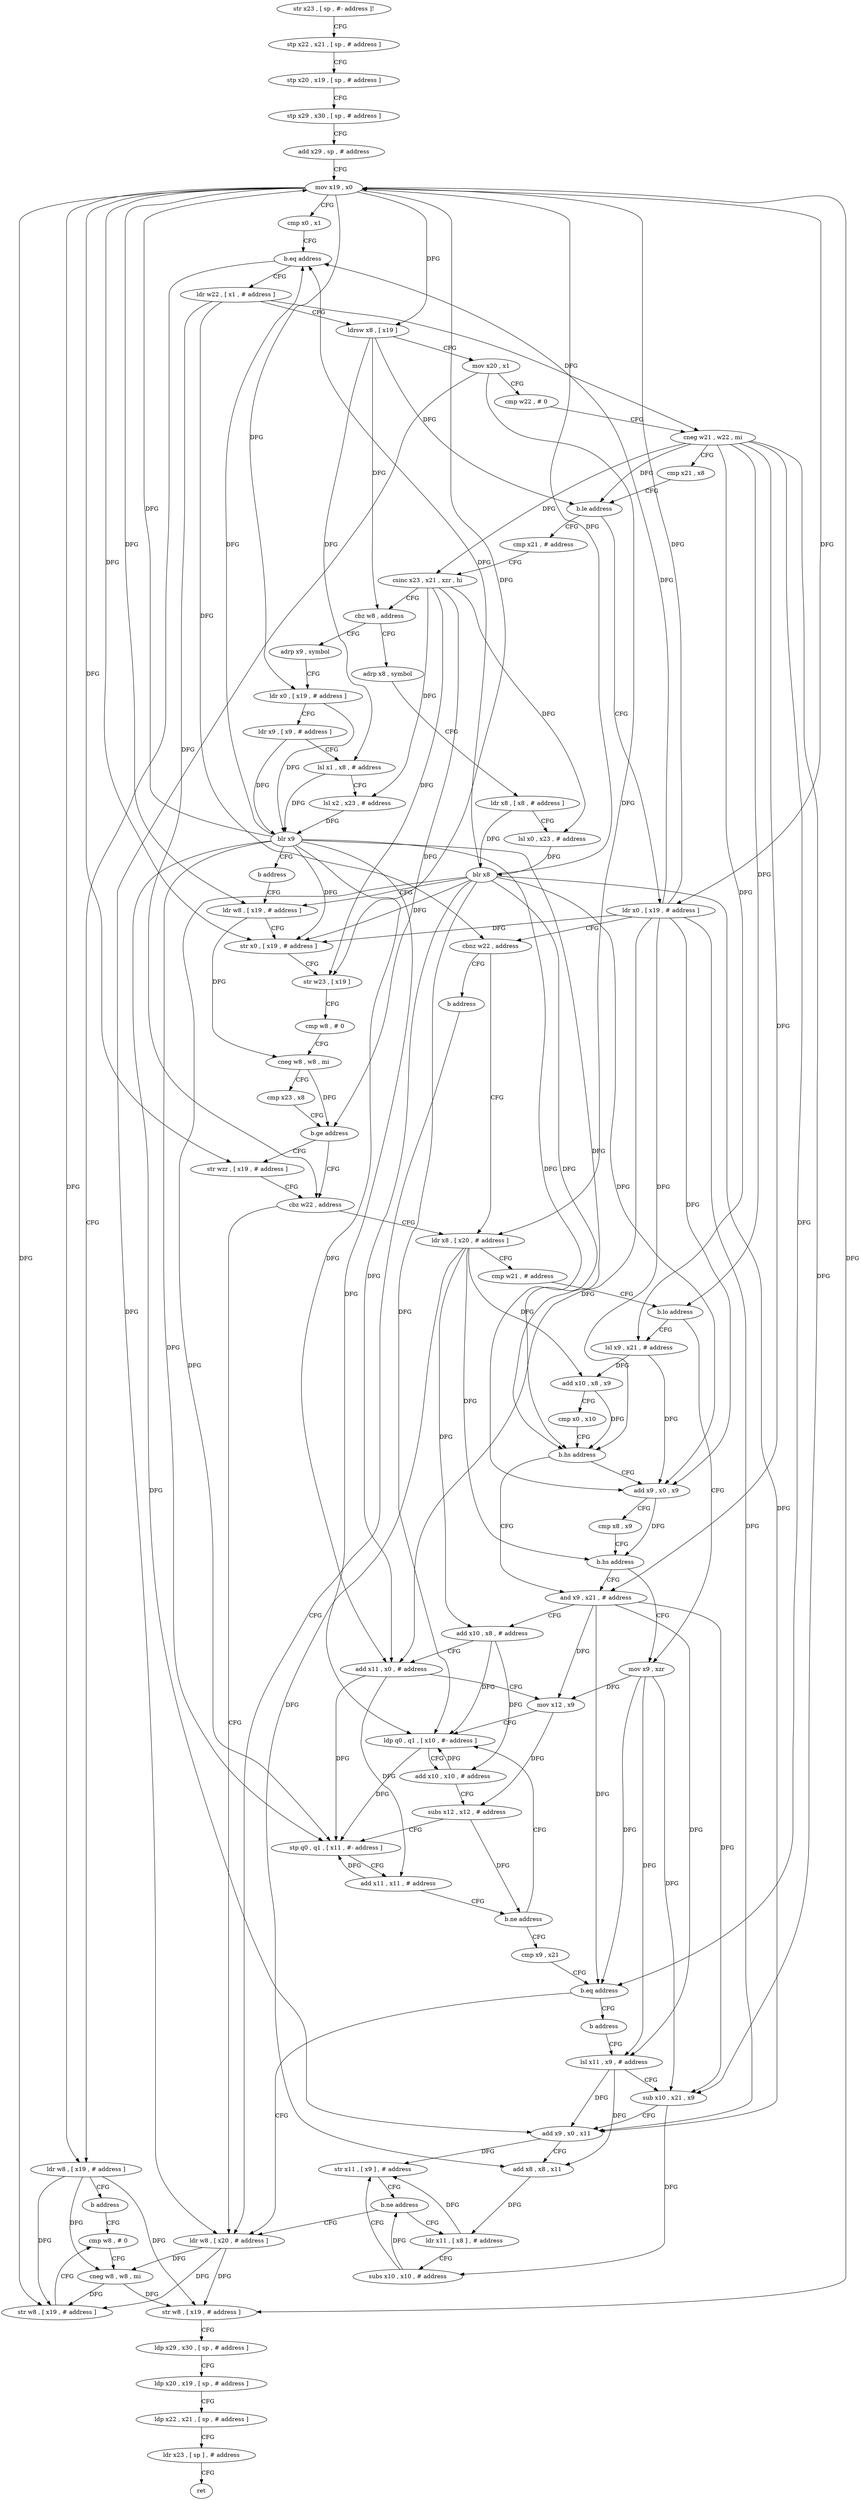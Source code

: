digraph "func" {
"4230536" [label = "str x23 , [ sp , #- address ]!" ]
"4230540" [label = "stp x22 , x21 , [ sp , # address ]" ]
"4230544" [label = "stp x20 , x19 , [ sp , # address ]" ]
"4230548" [label = "stp x29 , x30 , [ sp , # address ]" ]
"4230552" [label = "add x29 , sp , # address" ]
"4230556" [label = "mov x19 , x0" ]
"4230560" [label = "cmp x0 , x1" ]
"4230564" [label = "b.eq address" ]
"4230636" [label = "ldr w8 , [ x19 , # address ]" ]
"4230568" [label = "ldr w22 , [ x1 , # address ]" ]
"4230640" [label = "b address" ]
"4230792" [label = "cmp w8 , # 0" ]
"4230572" [label = "ldrsw x8 , [ x19 ]" ]
"4230576" [label = "mov x20 , x1" ]
"4230580" [label = "cmp w22 , # 0" ]
"4230584" [label = "cneg w21 , w22 , mi" ]
"4230588" [label = "cmp x21 , x8" ]
"4230592" [label = "b.le address" ]
"4230644" [label = "ldr x0 , [ x19 , # address ]" ]
"4230596" [label = "cmp x21 , # address" ]
"4230796" [label = "cneg w8 , w8 , mi" ]
"4230800" [label = "str w8 , [ x19 , # address ]" ]
"4230804" [label = "ldp x29 , x30 , [ sp , # address ]" ]
"4230808" [label = "ldp x20 , x19 , [ sp , # address ]" ]
"4230812" [label = "ldp x22 , x21 , [ sp , # address ]" ]
"4230816" [label = "ldr x23 , [ sp ] , # address" ]
"4230820" [label = "ret" ]
"4230648" [label = "cbnz w22 , address" ]
"4230708" [label = "ldr x8 , [ x20 , # address ]" ]
"4230652" [label = "b address" ]
"4230600" [label = "csinc x23 , x21 , xzr , hi" ]
"4230604" [label = "cbz w8 , address" ]
"4230656" [label = "adrp x8 , symbol" ]
"4230608" [label = "adrp x9 , symbol" ]
"4230712" [label = "cmp w21 , # address" ]
"4230716" [label = "b.lo address" ]
"4230748" [label = "mov x9 , xzr" ]
"4230720" [label = "lsl x9 , x21 , # address" ]
"4230784" [label = "ldr w8 , [ x20 , # address ]" ]
"4230660" [label = "ldr x8 , [ x8 , # address ]" ]
"4230664" [label = "lsl x0 , x23 , # address" ]
"4230668" [label = "blr x8" ]
"4230672" [label = "ldr w8 , [ x19 , # address ]" ]
"4230612" [label = "ldr x0 , [ x19 , # address ]" ]
"4230616" [label = "ldr x9 , [ x9 , # address ]" ]
"4230620" [label = "lsl x1 , x8 , # address" ]
"4230624" [label = "lsl x2 , x23 , # address" ]
"4230628" [label = "blr x9" ]
"4230632" [label = "b address" ]
"4230752" [label = "lsl x11 , x9 , # address" ]
"4230724" [label = "add x10 , x8 , x9" ]
"4230728" [label = "cmp x0 , x10" ]
"4230732" [label = "b.hs address" ]
"4230824" [label = "and x9 , x21 , # address" ]
"4230736" [label = "add x9 , x0 , x9" ]
"4230788" [label = "str w8 , [ x19 , # address ]" ]
"4230704" [label = "cbz w22 , address" ]
"4230700" [label = "str wzr , [ x19 , # address ]" ]
"4230676" [label = "str x0 , [ x19 , # address ]" ]
"4230680" [label = "str w23 , [ x19 ]" ]
"4230684" [label = "cmp w8 , # 0" ]
"4230688" [label = "cneg w8 , w8 , mi" ]
"4230692" [label = "cmp x23 , x8" ]
"4230696" [label = "b.ge address" ]
"4230768" [label = "ldr x11 , [ x8 ] , # address" ]
"4230772" [label = "subs x10 , x10 , # address" ]
"4230776" [label = "str x11 , [ x9 ] , # address" ]
"4230780" [label = "b.ne address" ]
"4230828" [label = "add x10 , x8 , # address" ]
"4230832" [label = "add x11 , x0 , # address" ]
"4230836" [label = "mov x12 , x9" ]
"4230840" [label = "ldp q0 , q1 , [ x10 , #- address ]" ]
"4230740" [label = "cmp x8 , x9" ]
"4230744" [label = "b.hs address" ]
"4230844" [label = "add x10 , x10 , # address" ]
"4230848" [label = "subs x12 , x12 , # address" ]
"4230852" [label = "stp q0 , q1 , [ x11 , #- address ]" ]
"4230856" [label = "add x11 , x11 , # address" ]
"4230860" [label = "b.ne address" ]
"4230864" [label = "cmp x9 , x21" ]
"4230868" [label = "b.eq address" ]
"4230872" [label = "b address" ]
"4230756" [label = "sub x10 , x21 , x9" ]
"4230760" [label = "add x9 , x0 , x11" ]
"4230764" [label = "add x8 , x8 , x11" ]
"4230536" -> "4230540" [ label = "CFG" ]
"4230540" -> "4230544" [ label = "CFG" ]
"4230544" -> "4230548" [ label = "CFG" ]
"4230548" -> "4230552" [ label = "CFG" ]
"4230552" -> "4230556" [ label = "CFG" ]
"4230556" -> "4230560" [ label = "CFG" ]
"4230556" -> "4230636" [ label = "DFG" ]
"4230556" -> "4230572" [ label = "DFG" ]
"4230556" -> "4230800" [ label = "DFG" ]
"4230556" -> "4230644" [ label = "DFG" ]
"4230556" -> "4230788" [ label = "DFG" ]
"4230556" -> "4230612" [ label = "DFG" ]
"4230556" -> "4230672" [ label = "DFG" ]
"4230556" -> "4230676" [ label = "DFG" ]
"4230556" -> "4230680" [ label = "DFG" ]
"4230556" -> "4230700" [ label = "DFG" ]
"4230560" -> "4230564" [ label = "CFG" ]
"4230564" -> "4230636" [ label = "CFG" ]
"4230564" -> "4230568" [ label = "CFG" ]
"4230636" -> "4230640" [ label = "CFG" ]
"4230636" -> "4230796" [ label = "DFG" ]
"4230636" -> "4230800" [ label = "DFG" ]
"4230636" -> "4230788" [ label = "DFG" ]
"4230568" -> "4230572" [ label = "CFG" ]
"4230568" -> "4230584" [ label = "DFG" ]
"4230568" -> "4230648" [ label = "DFG" ]
"4230568" -> "4230704" [ label = "DFG" ]
"4230640" -> "4230792" [ label = "CFG" ]
"4230792" -> "4230796" [ label = "CFG" ]
"4230572" -> "4230576" [ label = "CFG" ]
"4230572" -> "4230592" [ label = "DFG" ]
"4230572" -> "4230604" [ label = "DFG" ]
"4230572" -> "4230620" [ label = "DFG" ]
"4230576" -> "4230580" [ label = "CFG" ]
"4230576" -> "4230708" [ label = "DFG" ]
"4230576" -> "4230784" [ label = "DFG" ]
"4230580" -> "4230584" [ label = "CFG" ]
"4230584" -> "4230588" [ label = "CFG" ]
"4230584" -> "4230592" [ label = "DFG" ]
"4230584" -> "4230600" [ label = "DFG" ]
"4230584" -> "4230716" [ label = "DFG" ]
"4230584" -> "4230720" [ label = "DFG" ]
"4230584" -> "4230756" [ label = "DFG" ]
"4230584" -> "4230824" [ label = "DFG" ]
"4230584" -> "4230868" [ label = "DFG" ]
"4230588" -> "4230592" [ label = "CFG" ]
"4230592" -> "4230644" [ label = "CFG" ]
"4230592" -> "4230596" [ label = "CFG" ]
"4230644" -> "4230648" [ label = "CFG" ]
"4230644" -> "4230556" [ label = "DFG" ]
"4230644" -> "4230564" [ label = "DFG" ]
"4230644" -> "4230732" [ label = "DFG" ]
"4230644" -> "4230760" [ label = "DFG" ]
"4230644" -> "4230832" [ label = "DFG" ]
"4230644" -> "4230736" [ label = "DFG" ]
"4230644" -> "4230676" [ label = "DFG" ]
"4230596" -> "4230600" [ label = "CFG" ]
"4230796" -> "4230800" [ label = "DFG" ]
"4230796" -> "4230788" [ label = "DFG" ]
"4230800" -> "4230804" [ label = "CFG" ]
"4230804" -> "4230808" [ label = "CFG" ]
"4230808" -> "4230812" [ label = "CFG" ]
"4230812" -> "4230816" [ label = "CFG" ]
"4230816" -> "4230820" [ label = "CFG" ]
"4230648" -> "4230708" [ label = "CFG" ]
"4230648" -> "4230652" [ label = "CFG" ]
"4230708" -> "4230712" [ label = "CFG" ]
"4230708" -> "4230724" [ label = "DFG" ]
"4230708" -> "4230764" [ label = "DFG" ]
"4230708" -> "4230828" [ label = "DFG" ]
"4230708" -> "4230744" [ label = "DFG" ]
"4230652" -> "4230784" [ label = "CFG" ]
"4230600" -> "4230604" [ label = "CFG" ]
"4230600" -> "4230664" [ label = "DFG" ]
"4230600" -> "4230624" [ label = "DFG" ]
"4230600" -> "4230680" [ label = "DFG" ]
"4230600" -> "4230696" [ label = "DFG" ]
"4230604" -> "4230656" [ label = "CFG" ]
"4230604" -> "4230608" [ label = "CFG" ]
"4230656" -> "4230660" [ label = "CFG" ]
"4230608" -> "4230612" [ label = "CFG" ]
"4230712" -> "4230716" [ label = "CFG" ]
"4230716" -> "4230748" [ label = "CFG" ]
"4230716" -> "4230720" [ label = "CFG" ]
"4230748" -> "4230752" [ label = "DFG" ]
"4230748" -> "4230756" [ label = "DFG" ]
"4230748" -> "4230836" [ label = "DFG" ]
"4230748" -> "4230868" [ label = "DFG" ]
"4230720" -> "4230724" [ label = "DFG" ]
"4230720" -> "4230736" [ label = "DFG" ]
"4230784" -> "4230788" [ label = "DFG" ]
"4230784" -> "4230796" [ label = "DFG" ]
"4230784" -> "4230800" [ label = "DFG" ]
"4230660" -> "4230664" [ label = "CFG" ]
"4230660" -> "4230668" [ label = "DFG" ]
"4230664" -> "4230668" [ label = "DFG" ]
"4230668" -> "4230672" [ label = "CFG" ]
"4230668" -> "4230556" [ label = "DFG" ]
"4230668" -> "4230832" [ label = "DFG" ]
"4230668" -> "4230564" [ label = "DFG" ]
"4230668" -> "4230732" [ label = "DFG" ]
"4230668" -> "4230760" [ label = "DFG" ]
"4230668" -> "4230736" [ label = "DFG" ]
"4230668" -> "4230676" [ label = "DFG" ]
"4230668" -> "4230840" [ label = "DFG" ]
"4230668" -> "4230852" [ label = "DFG" ]
"4230672" -> "4230676" [ label = "CFG" ]
"4230672" -> "4230688" [ label = "DFG" ]
"4230612" -> "4230616" [ label = "CFG" ]
"4230612" -> "4230628" [ label = "DFG" ]
"4230616" -> "4230620" [ label = "CFG" ]
"4230616" -> "4230628" [ label = "DFG" ]
"4230620" -> "4230624" [ label = "CFG" ]
"4230620" -> "4230628" [ label = "DFG" ]
"4230624" -> "4230628" [ label = "DFG" ]
"4230628" -> "4230632" [ label = "CFG" ]
"4230628" -> "4230556" [ label = "DFG" ]
"4230628" -> "4230832" [ label = "DFG" ]
"4230628" -> "4230564" [ label = "DFG" ]
"4230628" -> "4230732" [ label = "DFG" ]
"4230628" -> "4230760" [ label = "DFG" ]
"4230628" -> "4230736" [ label = "DFG" ]
"4230628" -> "4230676" [ label = "DFG" ]
"4230628" -> "4230840" [ label = "DFG" ]
"4230628" -> "4230852" [ label = "DFG" ]
"4230632" -> "4230672" [ label = "CFG" ]
"4230752" -> "4230756" [ label = "CFG" ]
"4230752" -> "4230760" [ label = "DFG" ]
"4230752" -> "4230764" [ label = "DFG" ]
"4230724" -> "4230728" [ label = "CFG" ]
"4230724" -> "4230732" [ label = "DFG" ]
"4230728" -> "4230732" [ label = "CFG" ]
"4230732" -> "4230824" [ label = "CFG" ]
"4230732" -> "4230736" [ label = "CFG" ]
"4230824" -> "4230828" [ label = "CFG" ]
"4230824" -> "4230752" [ label = "DFG" ]
"4230824" -> "4230756" [ label = "DFG" ]
"4230824" -> "4230836" [ label = "DFG" ]
"4230824" -> "4230868" [ label = "DFG" ]
"4230736" -> "4230740" [ label = "CFG" ]
"4230736" -> "4230744" [ label = "DFG" ]
"4230788" -> "4230792" [ label = "CFG" ]
"4230704" -> "4230784" [ label = "CFG" ]
"4230704" -> "4230708" [ label = "CFG" ]
"4230700" -> "4230704" [ label = "CFG" ]
"4230676" -> "4230680" [ label = "CFG" ]
"4230680" -> "4230684" [ label = "CFG" ]
"4230684" -> "4230688" [ label = "CFG" ]
"4230688" -> "4230692" [ label = "CFG" ]
"4230688" -> "4230696" [ label = "DFG" ]
"4230692" -> "4230696" [ label = "CFG" ]
"4230696" -> "4230704" [ label = "CFG" ]
"4230696" -> "4230700" [ label = "CFG" ]
"4230768" -> "4230772" [ label = "CFG" ]
"4230768" -> "4230776" [ label = "DFG" ]
"4230772" -> "4230776" [ label = "CFG" ]
"4230772" -> "4230780" [ label = "DFG" ]
"4230776" -> "4230780" [ label = "CFG" ]
"4230780" -> "4230768" [ label = "CFG" ]
"4230780" -> "4230784" [ label = "CFG" ]
"4230828" -> "4230832" [ label = "CFG" ]
"4230828" -> "4230840" [ label = "DFG" ]
"4230828" -> "4230844" [ label = "DFG" ]
"4230832" -> "4230836" [ label = "CFG" ]
"4230832" -> "4230852" [ label = "DFG" ]
"4230832" -> "4230856" [ label = "DFG" ]
"4230836" -> "4230840" [ label = "CFG" ]
"4230836" -> "4230848" [ label = "DFG" ]
"4230840" -> "4230844" [ label = "CFG" ]
"4230840" -> "4230852" [ label = "DFG" ]
"4230740" -> "4230744" [ label = "CFG" ]
"4230744" -> "4230824" [ label = "CFG" ]
"4230744" -> "4230748" [ label = "CFG" ]
"4230844" -> "4230848" [ label = "CFG" ]
"4230844" -> "4230840" [ label = "DFG" ]
"4230848" -> "4230852" [ label = "CFG" ]
"4230848" -> "4230860" [ label = "DFG" ]
"4230852" -> "4230856" [ label = "CFG" ]
"4230856" -> "4230860" [ label = "CFG" ]
"4230856" -> "4230852" [ label = "DFG" ]
"4230860" -> "4230840" [ label = "CFG" ]
"4230860" -> "4230864" [ label = "CFG" ]
"4230864" -> "4230868" [ label = "CFG" ]
"4230868" -> "4230784" [ label = "CFG" ]
"4230868" -> "4230872" [ label = "CFG" ]
"4230872" -> "4230752" [ label = "CFG" ]
"4230756" -> "4230760" [ label = "CFG" ]
"4230756" -> "4230772" [ label = "DFG" ]
"4230760" -> "4230764" [ label = "CFG" ]
"4230760" -> "4230776" [ label = "DFG" ]
"4230764" -> "4230768" [ label = "DFG" ]
}
